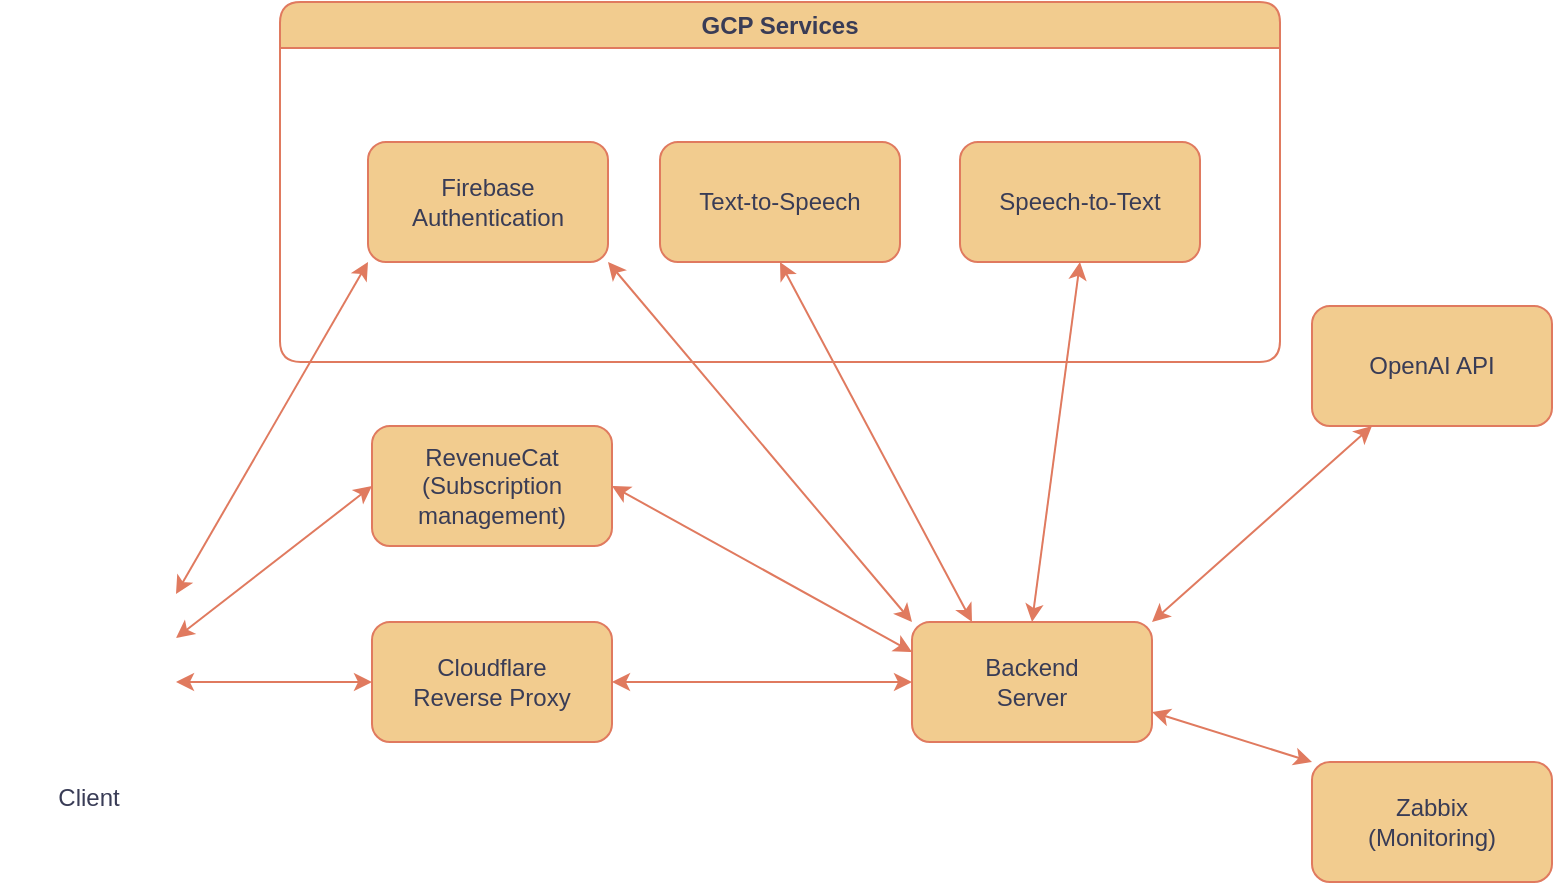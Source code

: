 <mxfile version="22.0.4" type="github">
  <diagram name="ページ1" id="21Ub86jXEHeHZIK-sHaW">
    <mxGraphModel dx="1434" dy="765" grid="1" gridSize="10" guides="1" tooltips="1" connect="1" arrows="1" fold="1" page="1" pageScale="1" pageWidth="827" pageHeight="583" math="0" shadow="0">
      <root>
        <mxCell id="0" />
        <mxCell id="1" parent="0" />
        <mxCell id="uPsoir4W_fIyA9gBqgu5-14" value="RevenueCat&lt;br&gt;(Subscription&lt;br&gt;management)" style="rounded=1;whiteSpace=wrap;html=1;labelBackgroundColor=none;fillColor=#F2CC8F;strokeColor=#E07A5F;fontColor=#393C56;" parent="1" vertex="1">
          <mxGeometry x="220" y="292" width="120" height="60" as="geometry" />
        </mxCell>
        <mxCell id="uPsoir4W_fIyA9gBqgu5-21" value="Client" style="shape=image;html=1;verticalAlign=top;verticalLabelPosition=bottom;labelBackgroundColor=none;imageAspect=0;aspect=fixed;image=https://cdn3.iconfinder.com/data/icons/essential-pack-2/48/26-Smartphone-128.png;rounded=1;fillColor=#F2CC8F;strokeColor=#E07A5F;fontColor=#393C56;imageBackground=none;" parent="1" vertex="1">
          <mxGeometry x="34" y="376" width="88" height="88" as="geometry" />
        </mxCell>
        <mxCell id="uPsoir4W_fIyA9gBqgu5-22" value="Cloudflare&lt;br&gt;Reverse Proxy" style="rounded=1;whiteSpace=wrap;html=1;labelBackgroundColor=none;fillColor=#F2CC8F;strokeColor=#E07A5F;fontColor=#393C56;" parent="1" vertex="1">
          <mxGeometry x="220" y="390" width="120" height="60" as="geometry" />
        </mxCell>
        <mxCell id="uPsoir4W_fIyA9gBqgu5-24" value="Backend&lt;br&gt;Server" style="rounded=1;whiteSpace=wrap;html=1;labelBackgroundColor=none;fillColor=#F2CC8F;strokeColor=#E07A5F;fontColor=#393C56;" parent="1" vertex="1">
          <mxGeometry x="490" y="390" width="120" height="60" as="geometry" />
        </mxCell>
        <mxCell id="uPsoir4W_fIyA9gBqgu5-25" value="GCP Services" style="swimlane;whiteSpace=wrap;html=1;rounded=1;labelBackgroundColor=none;fillColor=#F2CC8F;strokeColor=#E07A5F;fontColor=#393C56;" parent="1" vertex="1">
          <mxGeometry x="174" y="80" width="500" height="180" as="geometry" />
        </mxCell>
        <mxCell id="uPsoir4W_fIyA9gBqgu5-13" value="Firebase&lt;br&gt;Authentication" style="rounded=1;whiteSpace=wrap;html=1;labelBackgroundColor=none;fillColor=#F2CC8F;strokeColor=#E07A5F;fontColor=#393C56;" parent="uPsoir4W_fIyA9gBqgu5-25" vertex="1">
          <mxGeometry x="44" y="70" width="120" height="60" as="geometry" />
        </mxCell>
        <mxCell id="uPsoir4W_fIyA9gBqgu5-27" value="Text-to-Speech" style="rounded=1;whiteSpace=wrap;html=1;labelBackgroundColor=none;fillColor=#F2CC8F;strokeColor=#E07A5F;fontColor=#393C56;" parent="uPsoir4W_fIyA9gBqgu5-25" vertex="1">
          <mxGeometry x="190" y="70" width="120" height="60" as="geometry" />
        </mxCell>
        <mxCell id="uPsoir4W_fIyA9gBqgu5-28" value="Speech-to-Text" style="rounded=1;whiteSpace=wrap;html=1;labelBackgroundColor=none;fillColor=#F2CC8F;strokeColor=#E07A5F;fontColor=#393C56;" parent="uPsoir4W_fIyA9gBqgu5-25" vertex="1">
          <mxGeometry x="340" y="70" width="120" height="60" as="geometry" />
        </mxCell>
        <mxCell id="uPsoir4W_fIyA9gBqgu5-29" value="OpenAI API" style="rounded=1;whiteSpace=wrap;html=1;labelBackgroundColor=none;fillColor=#F2CC8F;strokeColor=#E07A5F;fontColor=#393C56;" parent="1" vertex="1">
          <mxGeometry x="690" y="232" width="120" height="60" as="geometry" />
        </mxCell>
        <mxCell id="uPsoir4W_fIyA9gBqgu5-34" value="" style="endArrow=classic;html=1;rounded=1;exitX=1;exitY=0.25;exitDx=0;exitDy=0;entryX=0;entryY=0.5;entryDx=0;entryDy=0;startArrow=classic;startFill=1;labelBackgroundColor=none;strokeColor=#E07A5F;fontColor=default;" parent="1" source="uPsoir4W_fIyA9gBqgu5-21" target="uPsoir4W_fIyA9gBqgu5-14" edge="1">
          <mxGeometry width="50" height="50" relative="1" as="geometry">
            <mxPoint x="214" y="460" as="sourcePoint" />
            <mxPoint x="264" y="410" as="targetPoint" />
          </mxGeometry>
        </mxCell>
        <mxCell id="uPsoir4W_fIyA9gBqgu5-35" value="" style="endArrow=classic;html=1;rounded=1;exitX=1;exitY=0.5;exitDx=0;exitDy=0;entryX=0;entryY=0.5;entryDx=0;entryDy=0;startArrow=classic;startFill=1;labelBackgroundColor=none;strokeColor=#E07A5F;fontColor=default;" parent="1" source="uPsoir4W_fIyA9gBqgu5-21" target="uPsoir4W_fIyA9gBqgu5-22" edge="1">
          <mxGeometry width="50" height="50" relative="1" as="geometry">
            <mxPoint x="414" y="410" as="sourcePoint" />
            <mxPoint x="464" y="360" as="targetPoint" />
          </mxGeometry>
        </mxCell>
        <mxCell id="uPsoir4W_fIyA9gBqgu5-37" value="" style="endArrow=classic;html=1;rounded=1;exitX=1;exitY=0.5;exitDx=0;exitDy=0;entryX=0;entryY=0.5;entryDx=0;entryDy=0;startArrow=classic;startFill=1;labelBackgroundColor=none;strokeColor=#E07A5F;fontColor=default;" parent="1" source="uPsoir4W_fIyA9gBqgu5-22" target="uPsoir4W_fIyA9gBqgu5-24" edge="1">
          <mxGeometry width="50" height="50" relative="1" as="geometry">
            <mxPoint x="359" y="410" as="sourcePoint" />
            <mxPoint x="409" y="360" as="targetPoint" />
          </mxGeometry>
        </mxCell>
        <mxCell id="uPsoir4W_fIyA9gBqgu5-38" value="" style="endArrow=classic;startArrow=classic;html=1;rounded=1;exitX=1;exitY=0;exitDx=0;exitDy=0;entryX=0;entryY=1;entryDx=0;entryDy=0;labelBackgroundColor=none;strokeColor=#E07A5F;fontColor=default;" parent="1" source="uPsoir4W_fIyA9gBqgu5-21" target="uPsoir4W_fIyA9gBqgu5-13" edge="1">
          <mxGeometry width="50" height="50" relative="1" as="geometry">
            <mxPoint x="134" y="390" as="sourcePoint" />
            <mxPoint x="184" y="340" as="targetPoint" />
          </mxGeometry>
        </mxCell>
        <mxCell id="uPsoir4W_fIyA9gBqgu5-39" value="" style="endArrow=classic;startArrow=classic;html=1;rounded=1;entryX=1;entryY=0.5;entryDx=0;entryDy=0;exitX=0;exitY=0.25;exitDx=0;exitDy=0;labelBackgroundColor=none;strokeColor=#E07A5F;fontColor=default;" parent="1" source="uPsoir4W_fIyA9gBqgu5-24" target="uPsoir4W_fIyA9gBqgu5-14" edge="1">
          <mxGeometry width="50" height="50" relative="1" as="geometry">
            <mxPoint x="359" y="410" as="sourcePoint" />
            <mxPoint x="409" y="360" as="targetPoint" />
          </mxGeometry>
        </mxCell>
        <mxCell id="uPsoir4W_fIyA9gBqgu5-40" value="" style="endArrow=classic;startArrow=classic;html=1;rounded=1;exitX=0.25;exitY=0;exitDx=0;exitDy=0;entryX=0.5;entryY=1;entryDx=0;entryDy=0;labelBackgroundColor=none;strokeColor=#E07A5F;fontColor=default;" parent="1" source="uPsoir4W_fIyA9gBqgu5-24" target="uPsoir4W_fIyA9gBqgu5-27" edge="1">
          <mxGeometry width="50" height="50" relative="1" as="geometry">
            <mxPoint x="799" y="470" as="sourcePoint" />
            <mxPoint x="849" y="420" as="targetPoint" />
          </mxGeometry>
        </mxCell>
        <mxCell id="uPsoir4W_fIyA9gBqgu5-41" value="" style="endArrow=classic;startArrow=classic;html=1;rounded=1;exitX=1;exitY=0;exitDx=0;exitDy=0;entryX=0.25;entryY=1;entryDx=0;entryDy=0;labelBackgroundColor=none;strokeColor=#E07A5F;fontColor=default;" parent="1" source="uPsoir4W_fIyA9gBqgu5-24" target="uPsoir4W_fIyA9gBqgu5-29" edge="1">
          <mxGeometry width="50" height="50" relative="1" as="geometry">
            <mxPoint x="819" y="500" as="sourcePoint" />
            <mxPoint x="869" y="450" as="targetPoint" />
          </mxGeometry>
        </mxCell>
        <mxCell id="uPsoir4W_fIyA9gBqgu5-42" value="" style="endArrow=classic;startArrow=classic;html=1;rounded=1;exitX=0.5;exitY=0;exitDx=0;exitDy=0;entryX=0.5;entryY=1;entryDx=0;entryDy=0;labelBackgroundColor=none;strokeColor=#E07A5F;fontColor=default;" parent="1" source="uPsoir4W_fIyA9gBqgu5-24" target="uPsoir4W_fIyA9gBqgu5-28" edge="1">
          <mxGeometry width="50" height="50" relative="1" as="geometry">
            <mxPoint x="719" y="540" as="sourcePoint" />
            <mxPoint x="769" y="490" as="targetPoint" />
          </mxGeometry>
        </mxCell>
        <mxCell id="oq4ZcCb69gzUYesRxGB6-1" value="" style="endArrow=classic;startArrow=classic;html=1;rounded=1;exitX=0;exitY=0;exitDx=0;exitDy=0;entryX=1;entryY=1;entryDx=0;entryDy=0;labelBackgroundColor=none;strokeColor=#E07A5F;fontColor=default;" parent="1" source="uPsoir4W_fIyA9gBqgu5-24" target="uPsoir4W_fIyA9gBqgu5-13" edge="1">
          <mxGeometry width="50" height="50" relative="1" as="geometry">
            <mxPoint x="446" y="412" as="sourcePoint" />
            <mxPoint x="350" y="232" as="targetPoint" />
          </mxGeometry>
        </mxCell>
        <mxCell id="eKqNcAVWp5OLpvhDNlYv-1" value="Zabbix&lt;br&gt;(Monitoring)" style="rounded=1;whiteSpace=wrap;html=1;labelBackgroundColor=none;fillColor=#F2CC8F;strokeColor=#E07A5F;fontColor=#393C56;" parent="1" vertex="1">
          <mxGeometry x="690" y="460" width="120" height="60" as="geometry" />
        </mxCell>
        <mxCell id="eKqNcAVWp5OLpvhDNlYv-4" value="" style="endArrow=classic;startArrow=classic;html=1;rounded=1;exitX=0;exitY=0;exitDx=0;exitDy=0;entryX=1;entryY=0.75;entryDx=0;entryDy=0;labelBackgroundColor=none;strokeColor=#E07A5F;fontColor=default;" parent="1" source="eKqNcAVWp5OLpvhDNlYv-1" target="uPsoir4W_fIyA9gBqgu5-24" edge="1">
          <mxGeometry width="50" height="50" relative="1" as="geometry">
            <mxPoint x="730" y="400" as="sourcePoint" />
            <mxPoint x="840" y="302" as="targetPoint" />
          </mxGeometry>
        </mxCell>
      </root>
    </mxGraphModel>
  </diagram>
</mxfile>
